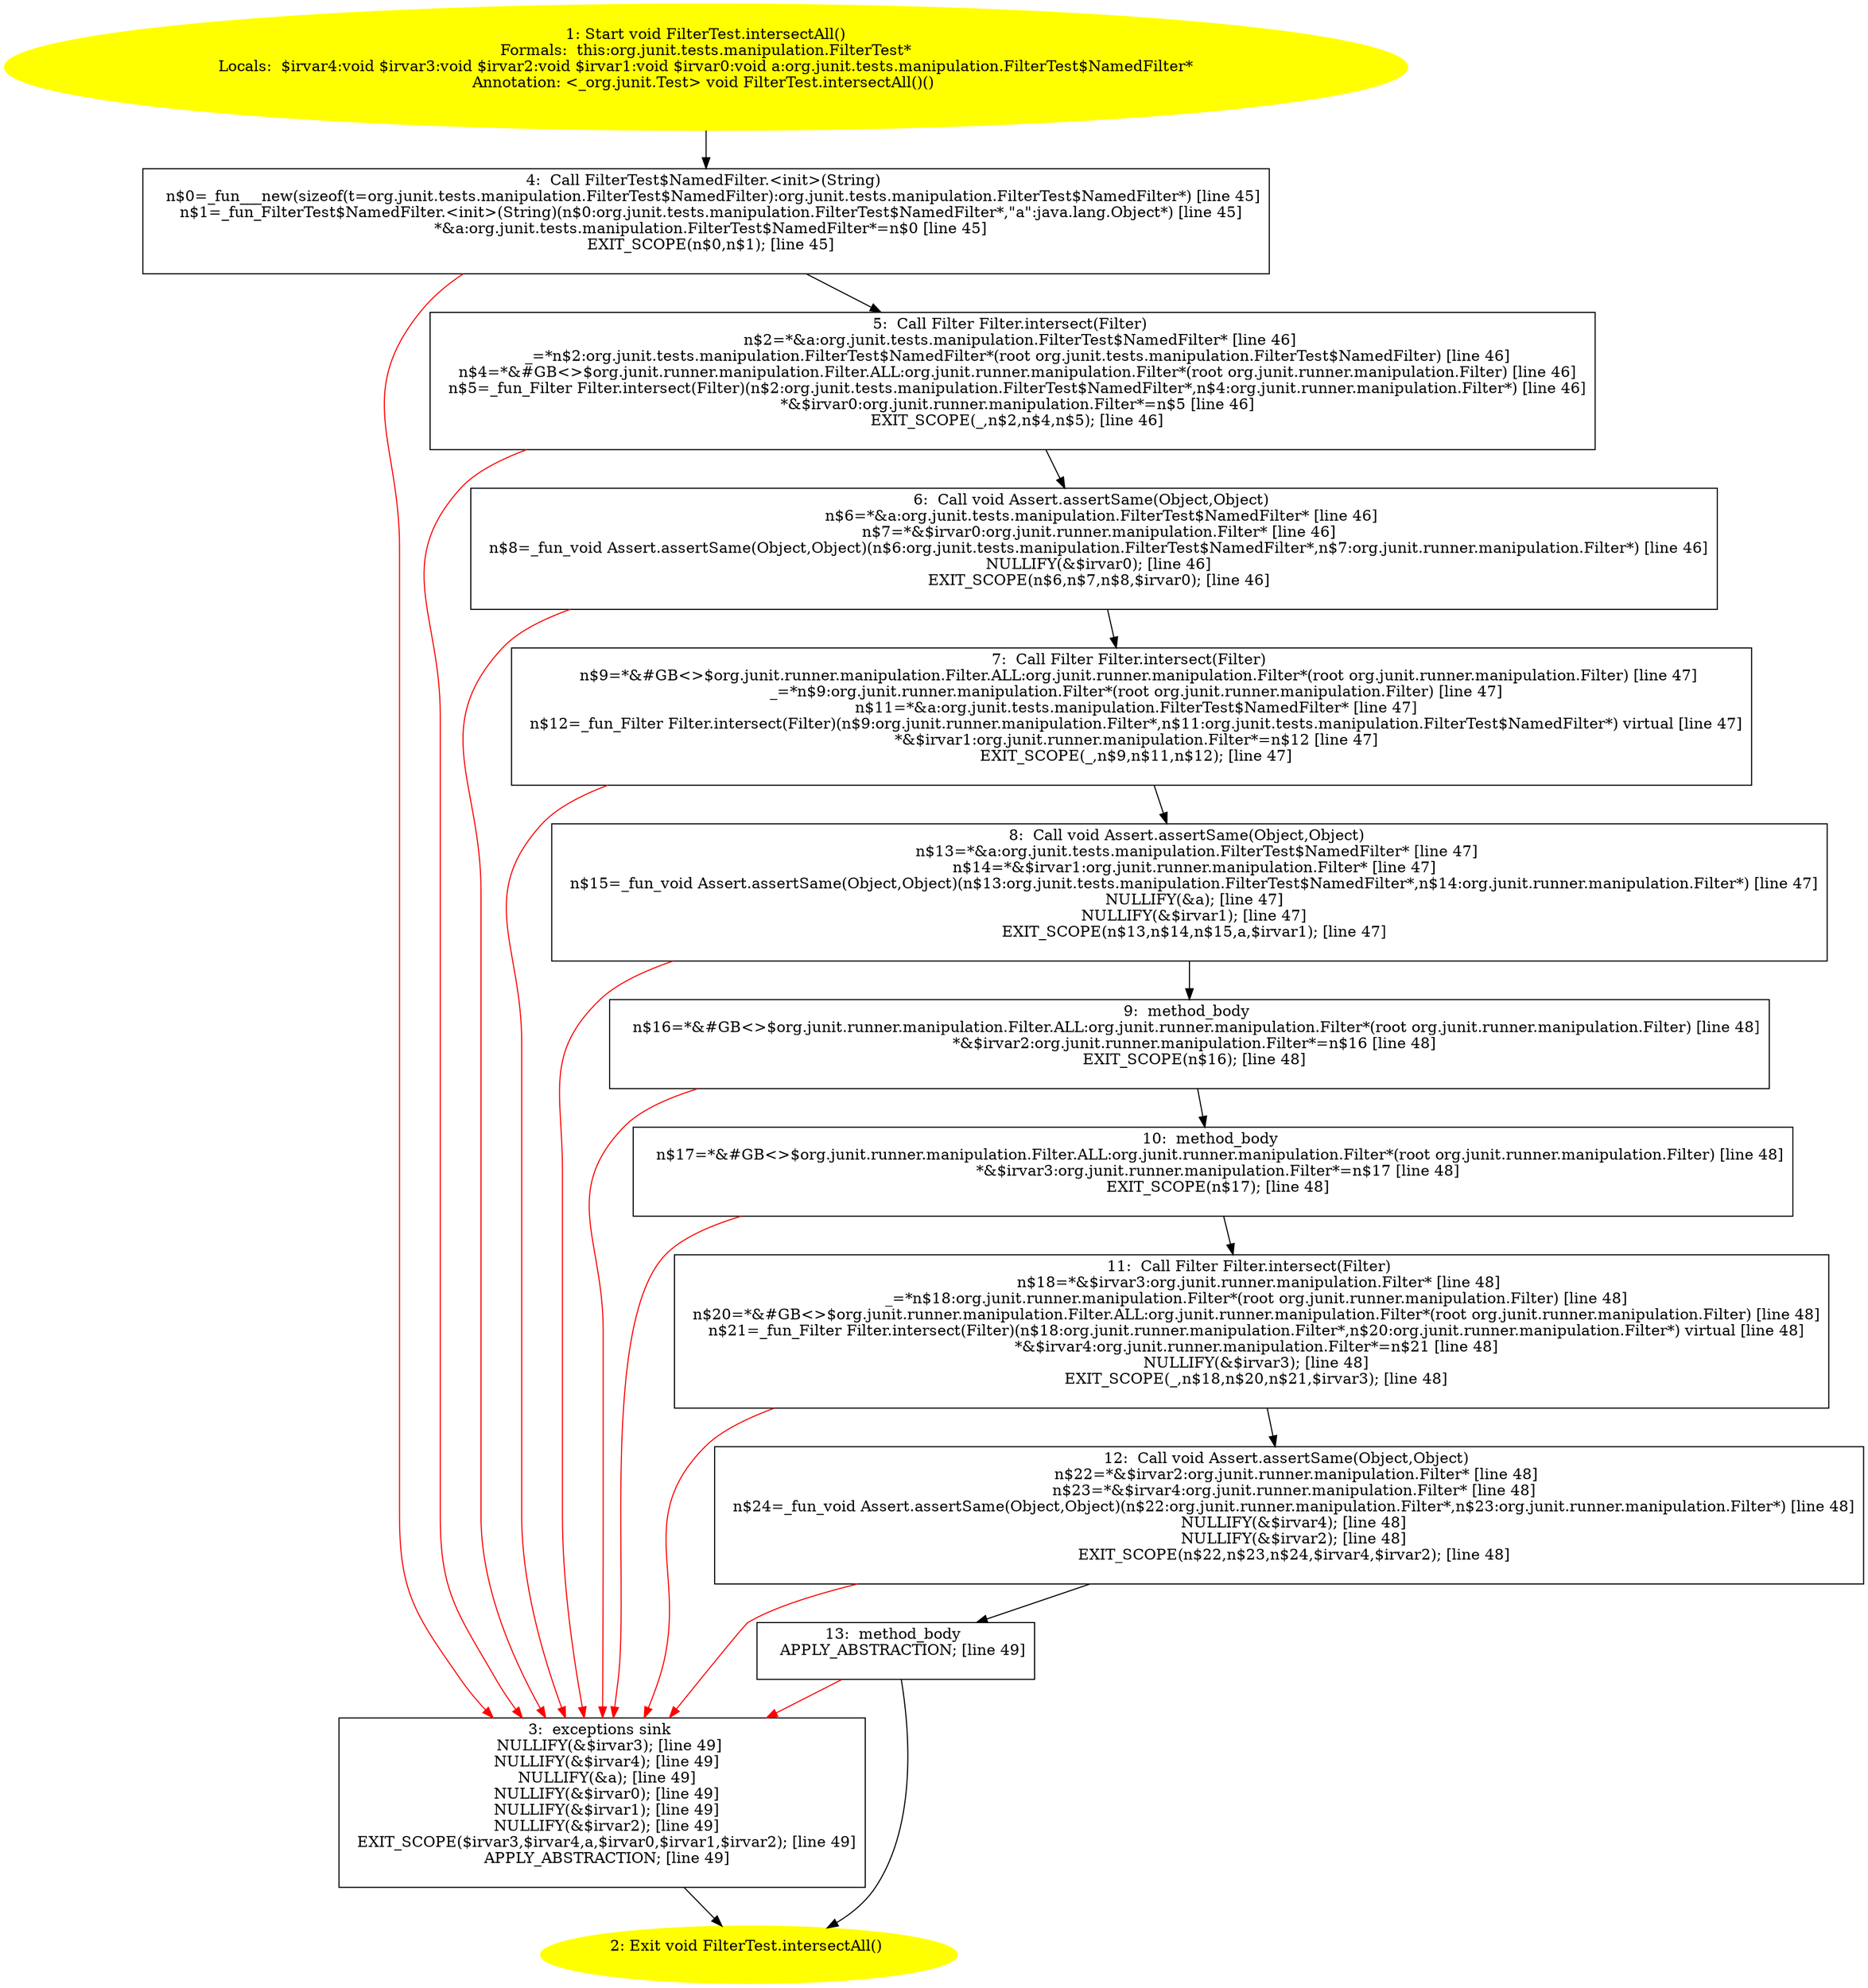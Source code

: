 /* @generated */
digraph cfg {
"org.junit.tests.manipulation.FilterTest.intersectAll():void.b0320237e243645feaa4e8ae31fa2681_1" [label="1: Start void FilterTest.intersectAll()\nFormals:  this:org.junit.tests.manipulation.FilterTest*\nLocals:  $irvar4:void $irvar3:void $irvar2:void $irvar1:void $irvar0:void a:org.junit.tests.manipulation.FilterTest$NamedFilter*\nAnnotation: <_org.junit.Test> void FilterTest.intersectAll()() \n  " color=yellow style=filled]
	

	 "org.junit.tests.manipulation.FilterTest.intersectAll():void.b0320237e243645feaa4e8ae31fa2681_1" -> "org.junit.tests.manipulation.FilterTest.intersectAll():void.b0320237e243645feaa4e8ae31fa2681_4" ;
"org.junit.tests.manipulation.FilterTest.intersectAll():void.b0320237e243645feaa4e8ae31fa2681_2" [label="2: Exit void FilterTest.intersectAll() \n  " color=yellow style=filled]
	

"org.junit.tests.manipulation.FilterTest.intersectAll():void.b0320237e243645feaa4e8ae31fa2681_3" [label="3:  exceptions sink \n   NULLIFY(&$irvar3); [line 49]\n  NULLIFY(&$irvar4); [line 49]\n  NULLIFY(&a); [line 49]\n  NULLIFY(&$irvar0); [line 49]\n  NULLIFY(&$irvar1); [line 49]\n  NULLIFY(&$irvar2); [line 49]\n  EXIT_SCOPE($irvar3,$irvar4,a,$irvar0,$irvar1,$irvar2); [line 49]\n  APPLY_ABSTRACTION; [line 49]\n " shape="box"]
	

	 "org.junit.tests.manipulation.FilterTest.intersectAll():void.b0320237e243645feaa4e8ae31fa2681_3" -> "org.junit.tests.manipulation.FilterTest.intersectAll():void.b0320237e243645feaa4e8ae31fa2681_2" ;
"org.junit.tests.manipulation.FilterTest.intersectAll():void.b0320237e243645feaa4e8ae31fa2681_4" [label="4:  Call FilterTest$NamedFilter.<init>(String) \n   n$0=_fun___new(sizeof(t=org.junit.tests.manipulation.FilterTest$NamedFilter):org.junit.tests.manipulation.FilterTest$NamedFilter*) [line 45]\n  n$1=_fun_FilterTest$NamedFilter.<init>(String)(n$0:org.junit.tests.manipulation.FilterTest$NamedFilter*,\"a\":java.lang.Object*) [line 45]\n  *&a:org.junit.tests.manipulation.FilterTest$NamedFilter*=n$0 [line 45]\n  EXIT_SCOPE(n$0,n$1); [line 45]\n " shape="box"]
	

	 "org.junit.tests.manipulation.FilterTest.intersectAll():void.b0320237e243645feaa4e8ae31fa2681_4" -> "org.junit.tests.manipulation.FilterTest.intersectAll():void.b0320237e243645feaa4e8ae31fa2681_5" ;
	 "org.junit.tests.manipulation.FilterTest.intersectAll():void.b0320237e243645feaa4e8ae31fa2681_4" -> "org.junit.tests.manipulation.FilterTest.intersectAll():void.b0320237e243645feaa4e8ae31fa2681_3" [color="red" ];
"org.junit.tests.manipulation.FilterTest.intersectAll():void.b0320237e243645feaa4e8ae31fa2681_5" [label="5:  Call Filter Filter.intersect(Filter) \n   n$2=*&a:org.junit.tests.manipulation.FilterTest$NamedFilter* [line 46]\n  _=*n$2:org.junit.tests.manipulation.FilterTest$NamedFilter*(root org.junit.tests.manipulation.FilterTest$NamedFilter) [line 46]\n  n$4=*&#GB<>$org.junit.runner.manipulation.Filter.ALL:org.junit.runner.manipulation.Filter*(root org.junit.runner.manipulation.Filter) [line 46]\n  n$5=_fun_Filter Filter.intersect(Filter)(n$2:org.junit.tests.manipulation.FilterTest$NamedFilter*,n$4:org.junit.runner.manipulation.Filter*) [line 46]\n  *&$irvar0:org.junit.runner.manipulation.Filter*=n$5 [line 46]\n  EXIT_SCOPE(_,n$2,n$4,n$5); [line 46]\n " shape="box"]
	

	 "org.junit.tests.manipulation.FilterTest.intersectAll():void.b0320237e243645feaa4e8ae31fa2681_5" -> "org.junit.tests.manipulation.FilterTest.intersectAll():void.b0320237e243645feaa4e8ae31fa2681_6" ;
	 "org.junit.tests.manipulation.FilterTest.intersectAll():void.b0320237e243645feaa4e8ae31fa2681_5" -> "org.junit.tests.manipulation.FilterTest.intersectAll():void.b0320237e243645feaa4e8ae31fa2681_3" [color="red" ];
"org.junit.tests.manipulation.FilterTest.intersectAll():void.b0320237e243645feaa4e8ae31fa2681_6" [label="6:  Call void Assert.assertSame(Object,Object) \n   n$6=*&a:org.junit.tests.manipulation.FilterTest$NamedFilter* [line 46]\n  n$7=*&$irvar0:org.junit.runner.manipulation.Filter* [line 46]\n  n$8=_fun_void Assert.assertSame(Object,Object)(n$6:org.junit.tests.manipulation.FilterTest$NamedFilter*,n$7:org.junit.runner.manipulation.Filter*) [line 46]\n  NULLIFY(&$irvar0); [line 46]\n  EXIT_SCOPE(n$6,n$7,n$8,$irvar0); [line 46]\n " shape="box"]
	

	 "org.junit.tests.manipulation.FilterTest.intersectAll():void.b0320237e243645feaa4e8ae31fa2681_6" -> "org.junit.tests.manipulation.FilterTest.intersectAll():void.b0320237e243645feaa4e8ae31fa2681_7" ;
	 "org.junit.tests.manipulation.FilterTest.intersectAll():void.b0320237e243645feaa4e8ae31fa2681_6" -> "org.junit.tests.manipulation.FilterTest.intersectAll():void.b0320237e243645feaa4e8ae31fa2681_3" [color="red" ];
"org.junit.tests.manipulation.FilterTest.intersectAll():void.b0320237e243645feaa4e8ae31fa2681_7" [label="7:  Call Filter Filter.intersect(Filter) \n   n$9=*&#GB<>$org.junit.runner.manipulation.Filter.ALL:org.junit.runner.manipulation.Filter*(root org.junit.runner.manipulation.Filter) [line 47]\n  _=*n$9:org.junit.runner.manipulation.Filter*(root org.junit.runner.manipulation.Filter) [line 47]\n  n$11=*&a:org.junit.tests.manipulation.FilterTest$NamedFilter* [line 47]\n  n$12=_fun_Filter Filter.intersect(Filter)(n$9:org.junit.runner.manipulation.Filter*,n$11:org.junit.tests.manipulation.FilterTest$NamedFilter*) virtual [line 47]\n  *&$irvar1:org.junit.runner.manipulation.Filter*=n$12 [line 47]\n  EXIT_SCOPE(_,n$9,n$11,n$12); [line 47]\n " shape="box"]
	

	 "org.junit.tests.manipulation.FilterTest.intersectAll():void.b0320237e243645feaa4e8ae31fa2681_7" -> "org.junit.tests.manipulation.FilterTest.intersectAll():void.b0320237e243645feaa4e8ae31fa2681_8" ;
	 "org.junit.tests.manipulation.FilterTest.intersectAll():void.b0320237e243645feaa4e8ae31fa2681_7" -> "org.junit.tests.manipulation.FilterTest.intersectAll():void.b0320237e243645feaa4e8ae31fa2681_3" [color="red" ];
"org.junit.tests.manipulation.FilterTest.intersectAll():void.b0320237e243645feaa4e8ae31fa2681_8" [label="8:  Call void Assert.assertSame(Object,Object) \n   n$13=*&a:org.junit.tests.manipulation.FilterTest$NamedFilter* [line 47]\n  n$14=*&$irvar1:org.junit.runner.manipulation.Filter* [line 47]\n  n$15=_fun_void Assert.assertSame(Object,Object)(n$13:org.junit.tests.manipulation.FilterTest$NamedFilter*,n$14:org.junit.runner.manipulation.Filter*) [line 47]\n  NULLIFY(&a); [line 47]\n  NULLIFY(&$irvar1); [line 47]\n  EXIT_SCOPE(n$13,n$14,n$15,a,$irvar1); [line 47]\n " shape="box"]
	

	 "org.junit.tests.manipulation.FilterTest.intersectAll():void.b0320237e243645feaa4e8ae31fa2681_8" -> "org.junit.tests.manipulation.FilterTest.intersectAll():void.b0320237e243645feaa4e8ae31fa2681_9" ;
	 "org.junit.tests.manipulation.FilterTest.intersectAll():void.b0320237e243645feaa4e8ae31fa2681_8" -> "org.junit.tests.manipulation.FilterTest.intersectAll():void.b0320237e243645feaa4e8ae31fa2681_3" [color="red" ];
"org.junit.tests.manipulation.FilterTest.intersectAll():void.b0320237e243645feaa4e8ae31fa2681_9" [label="9:  method_body \n   n$16=*&#GB<>$org.junit.runner.manipulation.Filter.ALL:org.junit.runner.manipulation.Filter*(root org.junit.runner.manipulation.Filter) [line 48]\n  *&$irvar2:org.junit.runner.manipulation.Filter*=n$16 [line 48]\n  EXIT_SCOPE(n$16); [line 48]\n " shape="box"]
	

	 "org.junit.tests.manipulation.FilterTest.intersectAll():void.b0320237e243645feaa4e8ae31fa2681_9" -> "org.junit.tests.manipulation.FilterTest.intersectAll():void.b0320237e243645feaa4e8ae31fa2681_10" ;
	 "org.junit.tests.manipulation.FilterTest.intersectAll():void.b0320237e243645feaa4e8ae31fa2681_9" -> "org.junit.tests.manipulation.FilterTest.intersectAll():void.b0320237e243645feaa4e8ae31fa2681_3" [color="red" ];
"org.junit.tests.manipulation.FilterTest.intersectAll():void.b0320237e243645feaa4e8ae31fa2681_10" [label="10:  method_body \n   n$17=*&#GB<>$org.junit.runner.manipulation.Filter.ALL:org.junit.runner.manipulation.Filter*(root org.junit.runner.manipulation.Filter) [line 48]\n  *&$irvar3:org.junit.runner.manipulation.Filter*=n$17 [line 48]\n  EXIT_SCOPE(n$17); [line 48]\n " shape="box"]
	

	 "org.junit.tests.manipulation.FilterTest.intersectAll():void.b0320237e243645feaa4e8ae31fa2681_10" -> "org.junit.tests.manipulation.FilterTest.intersectAll():void.b0320237e243645feaa4e8ae31fa2681_11" ;
	 "org.junit.tests.manipulation.FilterTest.intersectAll():void.b0320237e243645feaa4e8ae31fa2681_10" -> "org.junit.tests.manipulation.FilterTest.intersectAll():void.b0320237e243645feaa4e8ae31fa2681_3" [color="red" ];
"org.junit.tests.manipulation.FilterTest.intersectAll():void.b0320237e243645feaa4e8ae31fa2681_11" [label="11:  Call Filter Filter.intersect(Filter) \n   n$18=*&$irvar3:org.junit.runner.manipulation.Filter* [line 48]\n  _=*n$18:org.junit.runner.manipulation.Filter*(root org.junit.runner.manipulation.Filter) [line 48]\n  n$20=*&#GB<>$org.junit.runner.manipulation.Filter.ALL:org.junit.runner.manipulation.Filter*(root org.junit.runner.manipulation.Filter) [line 48]\n  n$21=_fun_Filter Filter.intersect(Filter)(n$18:org.junit.runner.manipulation.Filter*,n$20:org.junit.runner.manipulation.Filter*) virtual [line 48]\n  *&$irvar4:org.junit.runner.manipulation.Filter*=n$21 [line 48]\n  NULLIFY(&$irvar3); [line 48]\n  EXIT_SCOPE(_,n$18,n$20,n$21,$irvar3); [line 48]\n " shape="box"]
	

	 "org.junit.tests.manipulation.FilterTest.intersectAll():void.b0320237e243645feaa4e8ae31fa2681_11" -> "org.junit.tests.manipulation.FilterTest.intersectAll():void.b0320237e243645feaa4e8ae31fa2681_12" ;
	 "org.junit.tests.manipulation.FilterTest.intersectAll():void.b0320237e243645feaa4e8ae31fa2681_11" -> "org.junit.tests.manipulation.FilterTest.intersectAll():void.b0320237e243645feaa4e8ae31fa2681_3" [color="red" ];
"org.junit.tests.manipulation.FilterTest.intersectAll():void.b0320237e243645feaa4e8ae31fa2681_12" [label="12:  Call void Assert.assertSame(Object,Object) \n   n$22=*&$irvar2:org.junit.runner.manipulation.Filter* [line 48]\n  n$23=*&$irvar4:org.junit.runner.manipulation.Filter* [line 48]\n  n$24=_fun_void Assert.assertSame(Object,Object)(n$22:org.junit.runner.manipulation.Filter*,n$23:org.junit.runner.manipulation.Filter*) [line 48]\n  NULLIFY(&$irvar4); [line 48]\n  NULLIFY(&$irvar2); [line 48]\n  EXIT_SCOPE(n$22,n$23,n$24,$irvar4,$irvar2); [line 48]\n " shape="box"]
	

	 "org.junit.tests.manipulation.FilterTest.intersectAll():void.b0320237e243645feaa4e8ae31fa2681_12" -> "org.junit.tests.manipulation.FilterTest.intersectAll():void.b0320237e243645feaa4e8ae31fa2681_13" ;
	 "org.junit.tests.manipulation.FilterTest.intersectAll():void.b0320237e243645feaa4e8ae31fa2681_12" -> "org.junit.tests.manipulation.FilterTest.intersectAll():void.b0320237e243645feaa4e8ae31fa2681_3" [color="red" ];
"org.junit.tests.manipulation.FilterTest.intersectAll():void.b0320237e243645feaa4e8ae31fa2681_13" [label="13:  method_body \n   APPLY_ABSTRACTION; [line 49]\n " shape="box"]
	

	 "org.junit.tests.manipulation.FilterTest.intersectAll():void.b0320237e243645feaa4e8ae31fa2681_13" -> "org.junit.tests.manipulation.FilterTest.intersectAll():void.b0320237e243645feaa4e8ae31fa2681_2" ;
	 "org.junit.tests.manipulation.FilterTest.intersectAll():void.b0320237e243645feaa4e8ae31fa2681_13" -> "org.junit.tests.manipulation.FilterTest.intersectAll():void.b0320237e243645feaa4e8ae31fa2681_3" [color="red" ];
}
